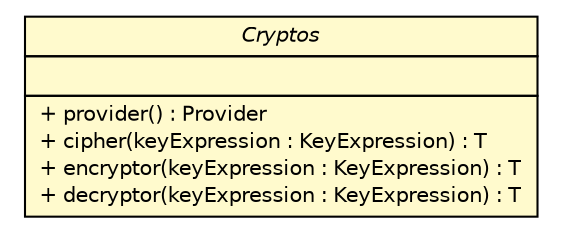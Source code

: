 #!/usr/local/bin/dot
#
# Class diagram 
# Generated by UMLGraph version R5_6-24-gf6e263 (http://www.umlgraph.org/)
#

digraph G {
	edge [fontname="Helvetica",fontsize=10,labelfontname="Helvetica",labelfontsize=10];
	node [fontname="Helvetica",fontsize=10,shape=plaintext];
	nodesep=0.25;
	ranksep=0.5;
	// com.yirendai.oss.lib.common.crypto.Cryptos
	c2050 [label=<<table title="com.yirendai.oss.lib.common.crypto.Cryptos" border="0" cellborder="1" cellspacing="0" cellpadding="2" port="p" bgcolor="lemonChiffon" href="./Cryptos.html">
		<tr><td><table border="0" cellspacing="0" cellpadding="1">
<tr><td align="center" balign="center"><font face="Helvetica-Oblique"> Cryptos </font></td></tr>
		</table></td></tr>
		<tr><td><table border="0" cellspacing="0" cellpadding="1">
<tr><td align="left" balign="left">  </td></tr>
		</table></td></tr>
		<tr><td><table border="0" cellspacing="0" cellpadding="1">
<tr><td align="left" balign="left"> + provider() : Provider </td></tr>
<tr><td align="left" balign="left"> + cipher(keyExpression : KeyExpression) : T </td></tr>
<tr><td align="left" balign="left"> + encryptor(keyExpression : KeyExpression) : T </td></tr>
<tr><td align="left" balign="left"> + decryptor(keyExpression : KeyExpression) : T </td></tr>
		</table></td></tr>
		</table>>, URL="./Cryptos.html", fontname="Helvetica", fontcolor="black", fontsize=10.0];
}

